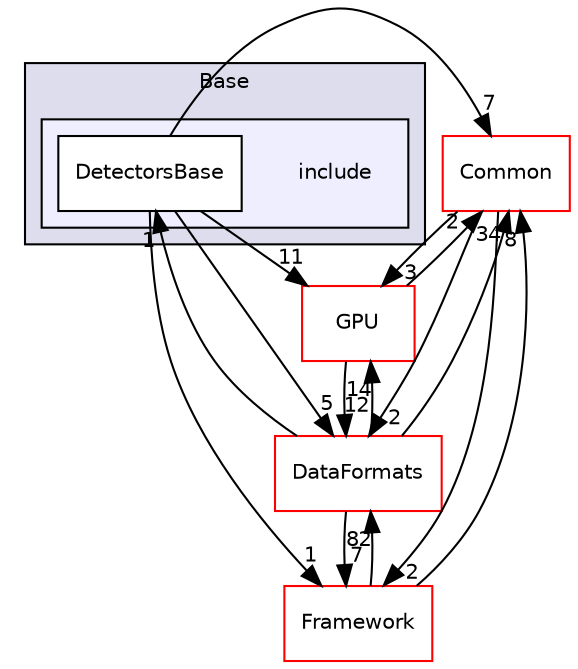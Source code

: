 digraph "/home/travis/build/AliceO2Group/AliceO2/Detectors/Base/include" {
  bgcolor=transparent;
  compound=true
  node [ fontsize="10", fontname="Helvetica"];
  edge [ labelfontsize="10", labelfontname="Helvetica"];
  subgraph clusterdir_37c90836491b695b472bf98d1be8336b {
    graph [ bgcolor="#ddddee", pencolor="black", label="Base" fontname="Helvetica", fontsize="10", URL="dir_37c90836491b695b472bf98d1be8336b.html"]
  subgraph clusterdir_548839eeca1931d32df07653a7903e44 {
    graph [ bgcolor="#eeeeff", pencolor="black", label="" URL="dir_548839eeca1931d32df07653a7903e44.html"];
    dir_548839eeca1931d32df07653a7903e44 [shape=plaintext label="include"];
    dir_ebd881cb3be9af9de1e2db4daa6c5c6f [shape=box label="DetectorsBase" color="black" fillcolor="white" style="filled" URL="dir_ebd881cb3be9af9de1e2db4daa6c5c6f.html"];
  }
  }
  dir_4ab6b4cc6a7edbff49100e9123df213f [shape=box label="Common" color="red" URL="dir_4ab6b4cc6a7edbff49100e9123df213f.html"];
  dir_f511f1e9c03c071966ae594f00bbc5e0 [shape=box label="GPU" color="red" URL="dir_f511f1e9c03c071966ae594f00bbc5e0.html"];
  dir_bcbb2cf9a3d3d83e5515c82071a07177 [shape=box label="Framework" color="red" URL="dir_bcbb2cf9a3d3d83e5515c82071a07177.html"];
  dir_2171f7ec022c5423887b07c69b2f5b48 [shape=box label="DataFormats" color="red" URL="dir_2171f7ec022c5423887b07c69b2f5b48.html"];
  dir_4ab6b4cc6a7edbff49100e9123df213f->dir_f511f1e9c03c071966ae594f00bbc5e0 [headlabel="3", labeldistance=1.5 headhref="dir_000027_000672.html"];
  dir_4ab6b4cc6a7edbff49100e9123df213f->dir_bcbb2cf9a3d3d83e5515c82071a07177 [headlabel="2", labeldistance=1.5 headhref="dir_000027_000013.html"];
  dir_4ab6b4cc6a7edbff49100e9123df213f->dir_2171f7ec022c5423887b07c69b2f5b48 [headlabel="2", labeldistance=1.5 headhref="dir_000027_000076.html"];
  dir_f511f1e9c03c071966ae594f00bbc5e0->dir_4ab6b4cc6a7edbff49100e9123df213f [headlabel="2", labeldistance=1.5 headhref="dir_000672_000027.html"];
  dir_f511f1e9c03c071966ae594f00bbc5e0->dir_2171f7ec022c5423887b07c69b2f5b48 [headlabel="12", labeldistance=1.5 headhref="dir_000672_000076.html"];
  dir_bcbb2cf9a3d3d83e5515c82071a07177->dir_4ab6b4cc6a7edbff49100e9123df213f [headlabel="8", labeldistance=1.5 headhref="dir_000013_000027.html"];
  dir_bcbb2cf9a3d3d83e5515c82071a07177->dir_2171f7ec022c5423887b07c69b2f5b48 [headlabel="82", labeldistance=1.5 headhref="dir_000013_000076.html"];
  dir_2171f7ec022c5423887b07c69b2f5b48->dir_4ab6b4cc6a7edbff49100e9123df213f [headlabel="34", labeldistance=1.5 headhref="dir_000076_000027.html"];
  dir_2171f7ec022c5423887b07c69b2f5b48->dir_f511f1e9c03c071966ae594f00bbc5e0 [headlabel="14", labeldistance=1.5 headhref="dir_000076_000672.html"];
  dir_2171f7ec022c5423887b07c69b2f5b48->dir_bcbb2cf9a3d3d83e5515c82071a07177 [headlabel="7", labeldistance=1.5 headhref="dir_000076_000013.html"];
  dir_2171f7ec022c5423887b07c69b2f5b48->dir_ebd881cb3be9af9de1e2db4daa6c5c6f [headlabel="1", labeldistance=1.5 headhref="dir_000076_000275.html"];
  dir_ebd881cb3be9af9de1e2db4daa6c5c6f->dir_4ab6b4cc6a7edbff49100e9123df213f [headlabel="7", labeldistance=1.5 headhref="dir_000275_000027.html"];
  dir_ebd881cb3be9af9de1e2db4daa6c5c6f->dir_f511f1e9c03c071966ae594f00bbc5e0 [headlabel="11", labeldistance=1.5 headhref="dir_000275_000672.html"];
  dir_ebd881cb3be9af9de1e2db4daa6c5c6f->dir_bcbb2cf9a3d3d83e5515c82071a07177 [headlabel="1", labeldistance=1.5 headhref="dir_000275_000013.html"];
  dir_ebd881cb3be9af9de1e2db4daa6c5c6f->dir_2171f7ec022c5423887b07c69b2f5b48 [headlabel="5", labeldistance=1.5 headhref="dir_000275_000076.html"];
}

